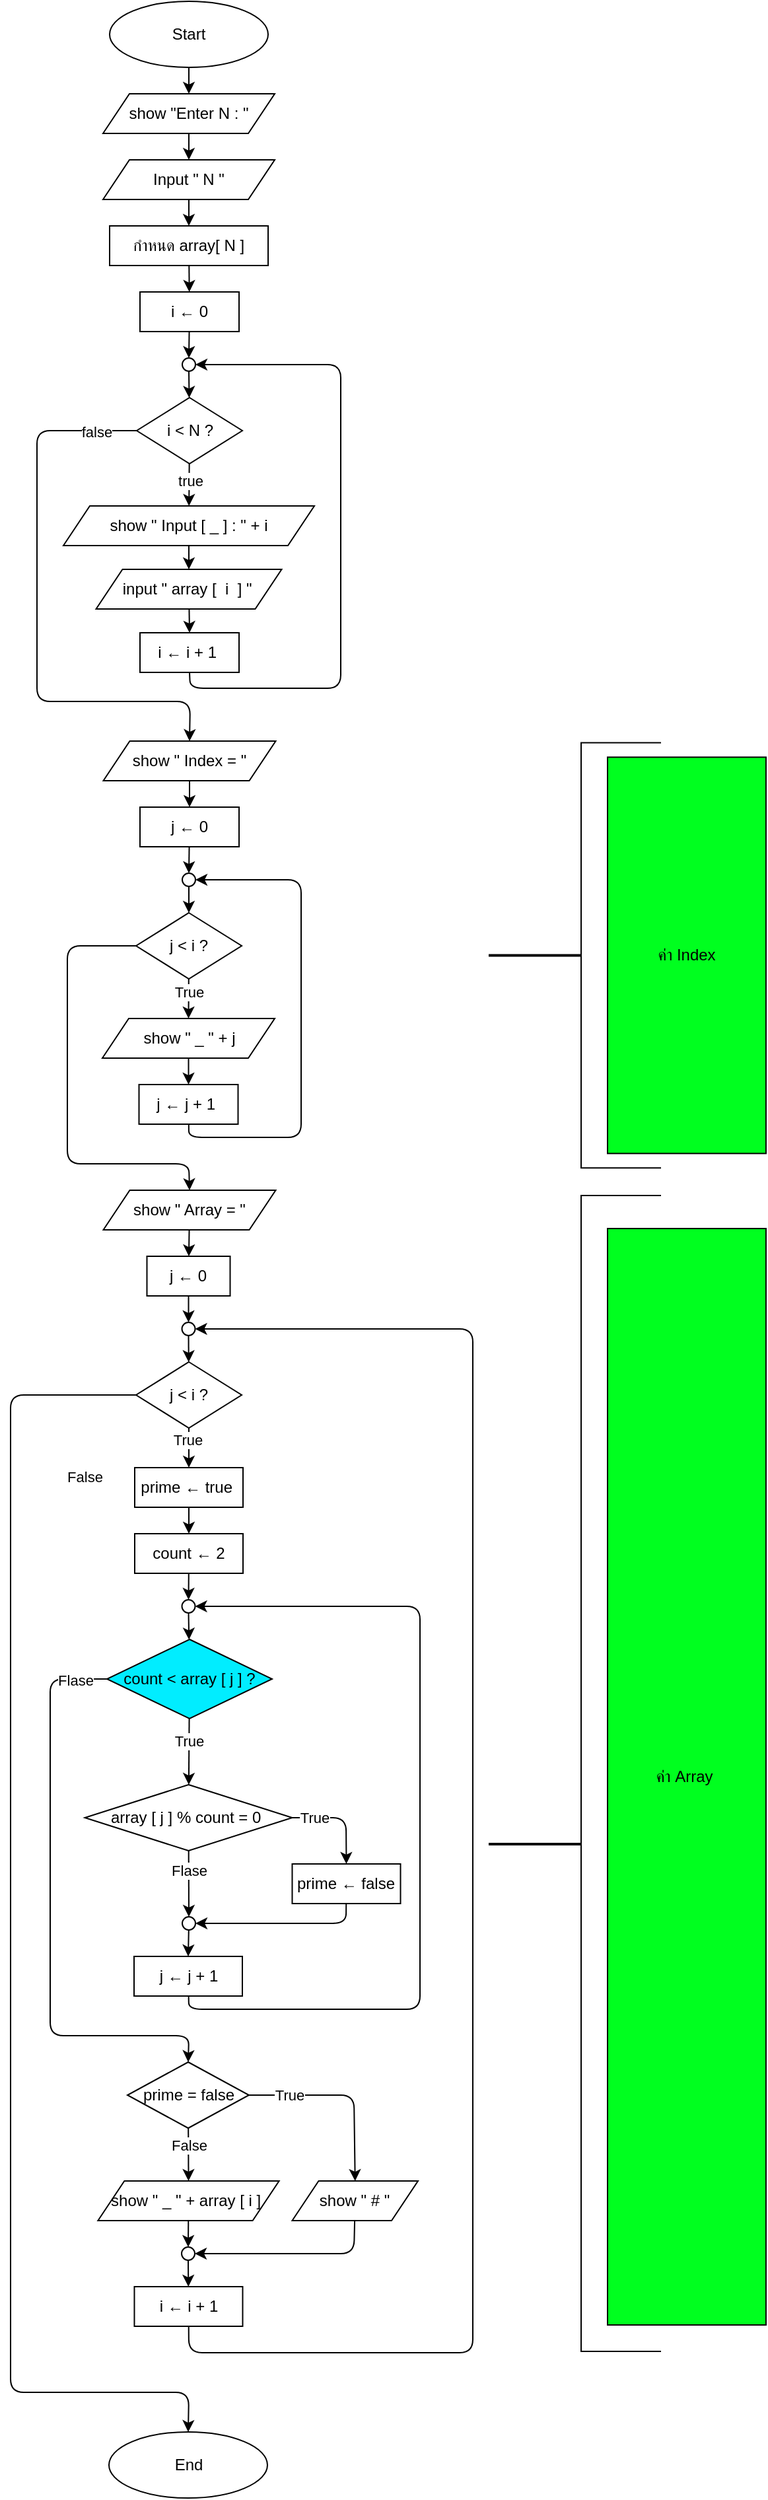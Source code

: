 <mxfile>
    <diagram id="gPmcgHO_Vxov5wjW_j_f" name="Page-1">
        <mxGraphModel dx="2917" dy="2289" grid="1" gridSize="10" guides="1" tooltips="1" connect="1" arrows="1" fold="1" page="1" pageScale="1" pageWidth="850" pageHeight="1100" math="0" shadow="0">
            <root>
                <mxCell id="0"/>
                <mxCell id="1" parent="0"/>
                <mxCell id="8" style="edgeStyle=none;html=1;entryX=0.5;entryY=0;entryDx=0;entryDy=0;" edge="1" parent="1" source="2" target="5">
                    <mxGeometry relative="1" as="geometry"/>
                </mxCell>
                <mxCell id="2" value="Start" style="ellipse;whiteSpace=wrap;html=1;" vertex="1" parent="1">
                    <mxGeometry x="183" y="-1089" width="120" height="50" as="geometry"/>
                </mxCell>
                <mxCell id="9" style="edgeStyle=none;html=1;" edge="1" parent="1" source="5" target="6">
                    <mxGeometry relative="1" as="geometry"/>
                </mxCell>
                <mxCell id="5" value="show &quot;Enter N : &quot;" style="shape=parallelogram;perimeter=parallelogramPerimeter;whiteSpace=wrap;html=1;fixedSize=1;" vertex="1" parent="1">
                    <mxGeometry x="178" y="-1019" width="130" height="30" as="geometry"/>
                </mxCell>
                <mxCell id="11" value="" style="edgeStyle=none;html=1;" edge="1" parent="1" source="6" target="10">
                    <mxGeometry relative="1" as="geometry"/>
                </mxCell>
                <mxCell id="6" value="Input &quot; N &quot;" style="shape=parallelogram;perimeter=parallelogramPerimeter;whiteSpace=wrap;html=1;fixedSize=1;" vertex="1" parent="1">
                    <mxGeometry x="178" y="-969" width="130" height="30" as="geometry"/>
                </mxCell>
                <mxCell id="13" value="" style="edgeStyle=none;html=1;" edge="1" parent="1" source="10" target="12">
                    <mxGeometry relative="1" as="geometry"/>
                </mxCell>
                <mxCell id="10" value="กำหนด array[ N ]" style="rounded=0;whiteSpace=wrap;html=1;" vertex="1" parent="1">
                    <mxGeometry x="183" y="-919" width="120" height="30" as="geometry"/>
                </mxCell>
                <mxCell id="17" style="edgeStyle=none;html=1;entryX=0.5;entryY=0;entryDx=0;entryDy=0;" edge="1" parent="1" source="12" target="14">
                    <mxGeometry relative="1" as="geometry"/>
                </mxCell>
                <mxCell id="12" value="i ← 0" style="rounded=0;whiteSpace=wrap;html=1;" vertex="1" parent="1">
                    <mxGeometry x="206" y="-869" width="75" height="30" as="geometry"/>
                </mxCell>
                <mxCell id="19" value="" style="edgeStyle=none;html=1;" edge="1" parent="1" source="14" target="18">
                    <mxGeometry relative="1" as="geometry"/>
                </mxCell>
                <mxCell id="14" value="" style="ellipse;whiteSpace=wrap;html=1;aspect=fixed;" vertex="1" parent="1">
                    <mxGeometry x="238" y="-819" width="10" height="10" as="geometry"/>
                </mxCell>
                <mxCell id="21" style="edgeStyle=none;html=1;" edge="1" parent="1" source="18" target="20">
                    <mxGeometry relative="1" as="geometry"/>
                </mxCell>
                <mxCell id="28" value="true" style="edgeLabel;html=1;align=center;verticalAlign=middle;resizable=0;points=[];" vertex="1" connectable="0" parent="21">
                    <mxGeometry x="-0.359" y="1" relative="1" as="geometry">
                        <mxPoint x="-1" y="2" as="offset"/>
                    </mxGeometry>
                </mxCell>
                <mxCell id="30" style="edgeStyle=none;html=1;entryX=0.5;entryY=0;entryDx=0;entryDy=0;" edge="1" parent="1" source="18" target="29">
                    <mxGeometry relative="1" as="geometry">
                        <mxPoint x="88" y="-708.306" as="targetPoint"/>
                        <Array as="points">
                            <mxPoint x="128" y="-764"/>
                            <mxPoint x="128" y="-559"/>
                            <mxPoint x="244" y="-559"/>
                        </Array>
                    </mxGeometry>
                </mxCell>
                <mxCell id="31" value="false" style="edgeLabel;html=1;align=center;verticalAlign=middle;resizable=0;points=[];" vertex="1" connectable="0" parent="30">
                    <mxGeometry x="-0.854" y="1" relative="1" as="geometry">
                        <mxPoint as="offset"/>
                    </mxGeometry>
                </mxCell>
                <mxCell id="18" value="i &amp;lt; N ?" style="rhombus;whiteSpace=wrap;html=1;" vertex="1" parent="1">
                    <mxGeometry x="203.5" y="-789" width="80" height="50" as="geometry"/>
                </mxCell>
                <mxCell id="23" style="edgeStyle=none;html=1;entryX=0.5;entryY=0;entryDx=0;entryDy=0;" edge="1" parent="1" source="20" target="22">
                    <mxGeometry relative="1" as="geometry"/>
                </mxCell>
                <mxCell id="20" value="show &quot; Input [ _ ] : &quot; + i" style="shape=parallelogram;perimeter=parallelogramPerimeter;whiteSpace=wrap;html=1;fixedSize=1;" vertex="1" parent="1">
                    <mxGeometry x="148" y="-707" width="190" height="30" as="geometry"/>
                </mxCell>
                <mxCell id="27" style="edgeStyle=none;html=1;entryX=0.5;entryY=0;entryDx=0;entryDy=0;" edge="1" parent="1" source="22" target="24">
                    <mxGeometry relative="1" as="geometry"/>
                </mxCell>
                <mxCell id="22" value="input &quot; array [&amp;nbsp; i&amp;nbsp; ] &quot;&amp;nbsp;" style="shape=parallelogram;perimeter=parallelogramPerimeter;whiteSpace=wrap;html=1;fixedSize=1;" vertex="1" parent="1">
                    <mxGeometry x="172.75" y="-659" width="140.5" height="30" as="geometry"/>
                </mxCell>
                <mxCell id="26" style="edgeStyle=none;html=1;entryX=1;entryY=0.5;entryDx=0;entryDy=0;exitX=0.5;exitY=1;exitDx=0;exitDy=0;" edge="1" parent="1" source="24" target="14">
                    <mxGeometry relative="1" as="geometry">
                        <mxPoint x="348" y="-809" as="targetPoint"/>
                        <Array as="points">
                            <mxPoint x="244" y="-569"/>
                            <mxPoint x="358" y="-569"/>
                            <mxPoint x="358" y="-814"/>
                        </Array>
                    </mxGeometry>
                </mxCell>
                <mxCell id="24" value="i ← i + 1&amp;nbsp;" style="rounded=0;whiteSpace=wrap;html=1;" vertex="1" parent="1">
                    <mxGeometry x="206" y="-611" width="75" height="30" as="geometry"/>
                </mxCell>
                <mxCell id="33" style="edgeStyle=none;html=1;" edge="1" parent="1" source="29" target="32">
                    <mxGeometry relative="1" as="geometry"/>
                </mxCell>
                <mxCell id="29" value="show &quot; Index = &quot;" style="shape=parallelogram;perimeter=parallelogramPerimeter;whiteSpace=wrap;html=1;fixedSize=1;" vertex="1" parent="1">
                    <mxGeometry x="178.25" y="-529" width="130.5" height="30" as="geometry"/>
                </mxCell>
                <mxCell id="35" style="edgeStyle=none;html=1;entryX=0.5;entryY=0;entryDx=0;entryDy=0;" edge="1" parent="1" source="32" target="34">
                    <mxGeometry relative="1" as="geometry"/>
                </mxCell>
                <mxCell id="32" value="j&amp;nbsp;&lt;span style=&quot;color: rgb(0, 0, 0);&quot;&gt;←&amp;nbsp;0&lt;/span&gt;" style="rounded=0;whiteSpace=wrap;html=1;" vertex="1" parent="1">
                    <mxGeometry x="206" y="-479" width="75" height="30" as="geometry"/>
                </mxCell>
                <mxCell id="38" style="edgeStyle=none;html=1;entryX=0.5;entryY=0;entryDx=0;entryDy=0;" edge="1" parent="1" source="34" target="37">
                    <mxGeometry relative="1" as="geometry"/>
                </mxCell>
                <mxCell id="34" value="" style="ellipse;whiteSpace=wrap;html=1;aspect=fixed;" vertex="1" parent="1">
                    <mxGeometry x="238" y="-429" width="10" height="10" as="geometry"/>
                </mxCell>
                <mxCell id="39" style="edgeStyle=none;html=1;entryX=0.5;entryY=0;entryDx=0;entryDy=0;" edge="1" parent="1" source="37" target="40">
                    <mxGeometry relative="1" as="geometry">
                        <mxPoint x="243" y="-329" as="targetPoint"/>
                    </mxGeometry>
                </mxCell>
                <mxCell id="41" value="True" style="edgeLabel;html=1;align=center;verticalAlign=middle;resizable=0;points=[];" vertex="1" connectable="0" parent="39">
                    <mxGeometry x="-0.463" y="-1" relative="1" as="geometry">
                        <mxPoint x="1" y="2" as="offset"/>
                    </mxGeometry>
                </mxCell>
                <mxCell id="46" style="edgeStyle=none;html=1;exitX=0;exitY=0.5;exitDx=0;exitDy=0;entryX=0.5;entryY=0;entryDx=0;entryDy=0;" edge="1" parent="1" source="37" target="45">
                    <mxGeometry relative="1" as="geometry">
                        <mxPoint x="151" y="-221.5" as="targetPoint"/>
                        <mxPoint x="206" y="-386.5" as="sourcePoint"/>
                        <Array as="points">
                            <mxPoint x="151" y="-374"/>
                            <mxPoint x="151" y="-209"/>
                            <mxPoint x="243" y="-209"/>
                        </Array>
                    </mxGeometry>
                </mxCell>
                <mxCell id="37" value="j &amp;lt; i ?" style="rhombus;whiteSpace=wrap;html=1;" vertex="1" parent="1">
                    <mxGeometry x="203" y="-399" width="80" height="50" as="geometry"/>
                </mxCell>
                <mxCell id="43" style="edgeStyle=none;html=1;entryX=0.5;entryY=0;entryDx=0;entryDy=0;" edge="1" parent="1" source="40" target="42">
                    <mxGeometry relative="1" as="geometry"/>
                </mxCell>
                <mxCell id="40" value="show &quot; _ &quot; + j" style="shape=parallelogram;perimeter=parallelogramPerimeter;whiteSpace=wrap;html=1;fixedSize=1;" vertex="1" parent="1">
                    <mxGeometry x="177.5" y="-319" width="130.5" height="30" as="geometry"/>
                </mxCell>
                <mxCell id="44" style="edgeStyle=none;html=1;entryX=1;entryY=0.5;entryDx=0;entryDy=0;" edge="1" parent="1" source="42" target="34">
                    <mxGeometry relative="1" as="geometry">
                        <mxPoint x="328" y="-419" as="targetPoint"/>
                        <Array as="points">
                            <mxPoint x="243" y="-229"/>
                            <mxPoint x="328" y="-229"/>
                            <mxPoint x="328" y="-424"/>
                        </Array>
                    </mxGeometry>
                </mxCell>
                <mxCell id="42" value="j&amp;nbsp;&lt;span style=&quot;color: rgb(0, 0, 0);&quot;&gt;← j + 1&amp;nbsp;&lt;/span&gt;" style="rounded=0;whiteSpace=wrap;html=1;" vertex="1" parent="1">
                    <mxGeometry x="205.25" y="-269" width="75" height="30" as="geometry"/>
                </mxCell>
                <mxCell id="50" style="edgeStyle=none;html=1;" edge="1" parent="1" source="45" target="47">
                    <mxGeometry relative="1" as="geometry"/>
                </mxCell>
                <mxCell id="45" value="show &quot; Array = &quot;" style="shape=parallelogram;perimeter=parallelogramPerimeter;whiteSpace=wrap;html=1;fixedSize=1;" vertex="1" parent="1">
                    <mxGeometry x="178.25" y="-189" width="130.5" height="30" as="geometry"/>
                </mxCell>
                <mxCell id="52" style="edgeStyle=none;html=1;entryX=0.5;entryY=0;entryDx=0;entryDy=0;" edge="1" parent="1" source="47" target="51">
                    <mxGeometry relative="1" as="geometry"/>
                </mxCell>
                <mxCell id="47" value="j&amp;nbsp;&lt;span style=&quot;color: rgb(0, 0, 0);&quot;&gt;← 0&lt;/span&gt;" style="rounded=0;whiteSpace=wrap;html=1;" vertex="1" parent="1">
                    <mxGeometry x="211.25" y="-139" width="63" height="30" as="geometry"/>
                </mxCell>
                <mxCell id="54" style="edgeStyle=none;html=1;exitX=0.5;exitY=1;exitDx=0;exitDy=0;" edge="1" parent="1" source="51" target="53">
                    <mxGeometry relative="1" as="geometry"/>
                </mxCell>
                <mxCell id="51" value="" style="ellipse;whiteSpace=wrap;html=1;aspect=fixed;" vertex="1" parent="1">
                    <mxGeometry x="237.75" y="-89" width="10" height="10" as="geometry"/>
                </mxCell>
                <mxCell id="56" style="edgeStyle=none;html=1;entryX=0.5;entryY=0;entryDx=0;entryDy=0;" edge="1" parent="1" source="53" target="55">
                    <mxGeometry relative="1" as="geometry"/>
                </mxCell>
                <mxCell id="62" value="True" style="edgeLabel;html=1;align=center;verticalAlign=middle;resizable=0;points=[];" vertex="1" connectable="0" parent="56">
                    <mxGeometry x="-0.289" y="-1" relative="1" as="geometry">
                        <mxPoint y="-2" as="offset"/>
                    </mxGeometry>
                </mxCell>
                <mxCell id="94" style="edgeStyle=none;html=1;entryX=0.5;entryY=0;entryDx=0;entryDy=0;" edge="1" parent="1" source="53" target="96">
                    <mxGeometry relative="1" as="geometry">
                        <mxPoint x="258" y="741" as="targetPoint"/>
                        <Array as="points">
                            <mxPoint x="108" y="-34"/>
                            <mxPoint x="108" y="541"/>
                            <mxPoint x="108" y="721"/>
                            <mxPoint x="243" y="721"/>
                        </Array>
                    </mxGeometry>
                </mxCell>
                <mxCell id="95" value="False" style="edgeLabel;html=1;align=center;verticalAlign=middle;resizable=0;points=[];" vertex="1" connectable="0" parent="94">
                    <mxGeometry x="-0.201" y="1" relative="1" as="geometry">
                        <mxPoint x="55" y="-249" as="offset"/>
                    </mxGeometry>
                </mxCell>
                <mxCell id="53" value="j &amp;lt; i ?" style="rhombus;whiteSpace=wrap;html=1;" vertex="1" parent="1">
                    <mxGeometry x="203" y="-59" width="80" height="50" as="geometry"/>
                </mxCell>
                <mxCell id="58" value="" style="edgeStyle=none;html=1;" edge="1" parent="1" source="55" target="57">
                    <mxGeometry relative="1" as="geometry"/>
                </mxCell>
                <mxCell id="55" value="prime ← true&amp;nbsp;" style="rounded=0;whiteSpace=wrap;html=1;" vertex="1" parent="1">
                    <mxGeometry x="202" y="21" width="82" height="30" as="geometry"/>
                </mxCell>
                <mxCell id="60" style="edgeStyle=none;html=1;entryX=0.5;entryY=0;entryDx=0;entryDy=0;" edge="1" parent="1" source="57" target="59">
                    <mxGeometry relative="1" as="geometry"/>
                </mxCell>
                <mxCell id="57" value="count ← 2" style="rounded=0;whiteSpace=wrap;html=1;" vertex="1" parent="1">
                    <mxGeometry x="202" y="71" width="82" height="30" as="geometry"/>
                </mxCell>
                <mxCell id="64" value="" style="edgeStyle=none;html=1;" edge="1" parent="1" source="59" target="63">
                    <mxGeometry relative="1" as="geometry"/>
                </mxCell>
                <mxCell id="59" value="" style="ellipse;whiteSpace=wrap;html=1;aspect=fixed;" vertex="1" parent="1">
                    <mxGeometry x="237.75" y="121" width="10" height="10" as="geometry"/>
                </mxCell>
                <mxCell id="66" value="" style="edgeStyle=none;html=1;" edge="1" parent="1" source="63" target="65">
                    <mxGeometry relative="1" as="geometry"/>
                </mxCell>
                <mxCell id="67" value="True" style="edgeLabel;html=1;align=center;verticalAlign=middle;resizable=0;points=[];" vertex="1" connectable="0" parent="66">
                    <mxGeometry x="-0.333" relative="1" as="geometry">
                        <mxPoint as="offset"/>
                    </mxGeometry>
                </mxCell>
                <mxCell id="79" style="edgeStyle=none;html=1;entryX=0.5;entryY=0;entryDx=0;entryDy=0;" edge="1" parent="1" source="63" target="78">
                    <mxGeometry relative="1" as="geometry">
                        <mxPoint x="138" y="471" as="targetPoint"/>
                        <Array as="points">
                            <mxPoint x="138" y="181"/>
                            <mxPoint x="138" y="451"/>
                            <mxPoint x="243" y="451"/>
                        </Array>
                    </mxGeometry>
                </mxCell>
                <mxCell id="92" value="Flase" style="edgeLabel;html=1;align=center;verticalAlign=middle;resizable=0;points=[];" vertex="1" connectable="0" parent="79">
                    <mxGeometry x="-0.889" y="1" relative="1" as="geometry">
                        <mxPoint as="offset"/>
                    </mxGeometry>
                </mxCell>
                <mxCell id="63" value="count &amp;lt; array [ j ] ?" style="rhombus;whiteSpace=wrap;html=1;fillColor=#01EDFF;" vertex="1" parent="1">
                    <mxGeometry x="181" y="151" width="125" height="60" as="geometry"/>
                </mxCell>
                <mxCell id="71" style="edgeStyle=none;html=1;entryX=0.5;entryY=0;entryDx=0;entryDy=0;" edge="1" parent="1" source="65" target="70">
                    <mxGeometry relative="1" as="geometry"/>
                </mxCell>
                <mxCell id="72" value="Flase" style="edgeLabel;html=1;align=center;verticalAlign=middle;resizable=0;points=[];" vertex="1" connectable="0" parent="71">
                    <mxGeometry x="-0.42" relative="1" as="geometry">
                        <mxPoint as="offset"/>
                    </mxGeometry>
                </mxCell>
                <mxCell id="74" style="edgeStyle=none;html=1;entryX=0.5;entryY=0;entryDx=0;entryDy=0;" edge="1" parent="1" source="65" target="68">
                    <mxGeometry relative="1" as="geometry">
                        <Array as="points">
                            <mxPoint x="362" y="286"/>
                        </Array>
                    </mxGeometry>
                </mxCell>
                <mxCell id="76" value="True" style="edgeLabel;html=1;align=center;verticalAlign=middle;resizable=0;points=[];" vertex="1" connectable="0" parent="74">
                    <mxGeometry x="-0.564" y="1" relative="1" as="geometry">
                        <mxPoint y="1" as="offset"/>
                    </mxGeometry>
                </mxCell>
                <mxCell id="65" value="array [ j ] % count = 0&amp;nbsp;" style="rhombus;whiteSpace=wrap;html=1;" vertex="1" parent="1">
                    <mxGeometry x="164.25" y="261" width="157" height="50" as="geometry"/>
                </mxCell>
                <mxCell id="75" style="edgeStyle=none;html=1;entryX=1;entryY=0.5;entryDx=0;entryDy=0;" edge="1" parent="1" source="68" target="70">
                    <mxGeometry relative="1" as="geometry">
                        <Array as="points">
                            <mxPoint x="362" y="366"/>
                        </Array>
                    </mxGeometry>
                </mxCell>
                <mxCell id="68" value="prime ← false" style="rounded=0;whiteSpace=wrap;html=1;" vertex="1" parent="1">
                    <mxGeometry x="321.25" y="321" width="82" height="30" as="geometry"/>
                </mxCell>
                <mxCell id="77" style="edgeStyle=none;html=1;entryX=1;entryY=0.5;entryDx=0;entryDy=0;" edge="1" parent="1" source="69" target="59">
                    <mxGeometry relative="1" as="geometry">
                        <mxPoint x="418" y="111" as="targetPoint"/>
                        <Array as="points">
                            <mxPoint x="243" y="431"/>
                            <mxPoint x="418" y="431"/>
                            <mxPoint x="418" y="126"/>
                        </Array>
                    </mxGeometry>
                </mxCell>
                <mxCell id="69" value="j ← j + 1" style="rounded=0;whiteSpace=wrap;html=1;" vertex="1" parent="1">
                    <mxGeometry x="201.5" y="391" width="82" height="30" as="geometry"/>
                </mxCell>
                <mxCell id="73" style="edgeStyle=none;html=1;entryX=0.5;entryY=0;entryDx=0;entryDy=0;" edge="1" parent="1" source="70" target="69">
                    <mxGeometry relative="1" as="geometry"/>
                </mxCell>
                <mxCell id="70" value="" style="ellipse;whiteSpace=wrap;html=1;aspect=fixed;" vertex="1" parent="1">
                    <mxGeometry x="238" y="361" width="10" height="10" as="geometry"/>
                </mxCell>
                <mxCell id="81" style="edgeStyle=none;html=1;entryX=0.5;entryY=0;entryDx=0;entryDy=0;" edge="1" parent="1" source="78" target="80">
                    <mxGeometry relative="1" as="geometry">
                        <Array as="points">
                            <mxPoint x="368" y="496"/>
                        </Array>
                    </mxGeometry>
                </mxCell>
                <mxCell id="82" value="True" style="edgeLabel;html=1;align=center;verticalAlign=middle;resizable=0;points=[];" vertex="1" connectable="0" parent="81">
                    <mxGeometry x="-0.576" relative="1" as="geometry">
                        <mxPoint as="offset"/>
                    </mxGeometry>
                </mxCell>
                <mxCell id="83" style="edgeStyle=none;html=1;entryX=0.5;entryY=0;entryDx=0;entryDy=0;" edge="1" parent="1" source="78" target="85">
                    <mxGeometry relative="1" as="geometry">
                        <mxPoint x="243" y="561" as="targetPoint"/>
                    </mxGeometry>
                </mxCell>
                <mxCell id="84" value="False" style="edgeLabel;html=1;align=center;verticalAlign=middle;resizable=0;points=[];" vertex="1" connectable="0" parent="83">
                    <mxGeometry x="-0.371" y="-1" relative="1" as="geometry">
                        <mxPoint x="1" as="offset"/>
                    </mxGeometry>
                </mxCell>
                <mxCell id="78" value="prime = false" style="rhombus;whiteSpace=wrap;html=1;" vertex="1" parent="1">
                    <mxGeometry x="196.5" y="471" width="92" height="50" as="geometry"/>
                </mxCell>
                <mxCell id="89" style="edgeStyle=none;html=1;entryX=0.5;entryY=0;entryDx=0;entryDy=0;" edge="1" parent="1" source="80" target="87">
                    <mxGeometry relative="1" as="geometry">
                        <Array as="points">
                            <mxPoint x="368" y="616"/>
                        </Array>
                    </mxGeometry>
                </mxCell>
                <mxCell id="80" value="show &quot; # &quot;" style="shape=parallelogram;perimeter=parallelogramPerimeter;whiteSpace=wrap;html=1;fixedSize=1;" vertex="1" parent="1">
                    <mxGeometry x="321.25" y="561" width="95.25" height="30" as="geometry"/>
                </mxCell>
                <mxCell id="88" style="edgeStyle=none;html=1;entryX=0;entryY=0.5;entryDx=0;entryDy=0;" edge="1" parent="1" source="85" target="87">
                    <mxGeometry relative="1" as="geometry"/>
                </mxCell>
                <mxCell id="85" value="show &quot; _ &quot; + array [ i ]&amp;nbsp;" style="shape=parallelogram;perimeter=parallelogramPerimeter;whiteSpace=wrap;html=1;fixedSize=1;" vertex="1" parent="1">
                    <mxGeometry x="174.18" y="561" width="137.13" height="30" as="geometry"/>
                </mxCell>
                <mxCell id="91" value="" style="edgeStyle=none;html=1;" edge="1" parent="1" source="87" target="90">
                    <mxGeometry relative="1" as="geometry"/>
                </mxCell>
                <mxCell id="87" value="" style="ellipse;whiteSpace=wrap;html=1;aspect=fixed;direction=south;" vertex="1" parent="1">
                    <mxGeometry x="237.5" y="611" width="10" height="10" as="geometry"/>
                </mxCell>
                <mxCell id="93" style="edgeStyle=none;html=1;entryX=1;entryY=0.5;entryDx=0;entryDy=0;" edge="1" parent="1" source="90" target="51">
                    <mxGeometry relative="1" as="geometry">
                        <mxPoint x="458" y="-119" as="targetPoint"/>
                        <Array as="points">
                            <mxPoint x="243" y="691"/>
                            <mxPoint x="458" y="691"/>
                            <mxPoint x="458" y="-84"/>
                        </Array>
                    </mxGeometry>
                </mxCell>
                <mxCell id="90" value="i ← i + 1" style="rounded=0;whiteSpace=wrap;html=1;" vertex="1" parent="1">
                    <mxGeometry x="201.74" y="641" width="82" height="30" as="geometry"/>
                </mxCell>
                <mxCell id="96" value="End" style="ellipse;whiteSpace=wrap;html=1;" vertex="1" parent="1">
                    <mxGeometry x="182.5" y="751" width="120" height="50" as="geometry"/>
                </mxCell>
                <mxCell id="97" value="" style="shape=partialRectangle;whiteSpace=wrap;html=1;bottom=1;right=1;left=1;top=0;fillColor=none;routingCenterX=-0.5;rotation=90;" vertex="1" parent="1">
                    <mxGeometry x="132.5" y="222.5" width="875" height="60" as="geometry"/>
                </mxCell>
                <mxCell id="98" value="" style="line;strokeWidth=2;html=1;" vertex="1" parent="1">
                    <mxGeometry x="470" y="301" width="70" height="10" as="geometry"/>
                </mxCell>
                <mxCell id="99" value="ค่า Array&amp;nbsp;" style="rounded=0;whiteSpace=wrap;html=1;fillColor=#00FF1F;" vertex="1" parent="1">
                    <mxGeometry x="560" y="-160" width="120" height="830" as="geometry"/>
                </mxCell>
                <mxCell id="101" value="" style="shape=partialRectangle;whiteSpace=wrap;html=1;bottom=1;right=1;left=1;top=0;fillColor=none;routingCenterX=-0.5;rotation=90;" vertex="1" parent="1">
                    <mxGeometry x="409.07" y="-396.81" width="321.87" height="60" as="geometry"/>
                </mxCell>
                <mxCell id="102" value="" style="line;strokeWidth=2;html=1;" vertex="1" parent="1">
                    <mxGeometry x="470" y="-907.31" width="70" height="1081" as="geometry"/>
                </mxCell>
                <mxCell id="103" value="ค่า Index" style="rounded=0;whiteSpace=wrap;html=1;fillColor=#00FF1F;" vertex="1" parent="1">
                    <mxGeometry x="560" y="-516.81" width="120" height="300" as="geometry"/>
                </mxCell>
            </root>
        </mxGraphModel>
    </diagram>
</mxfile>